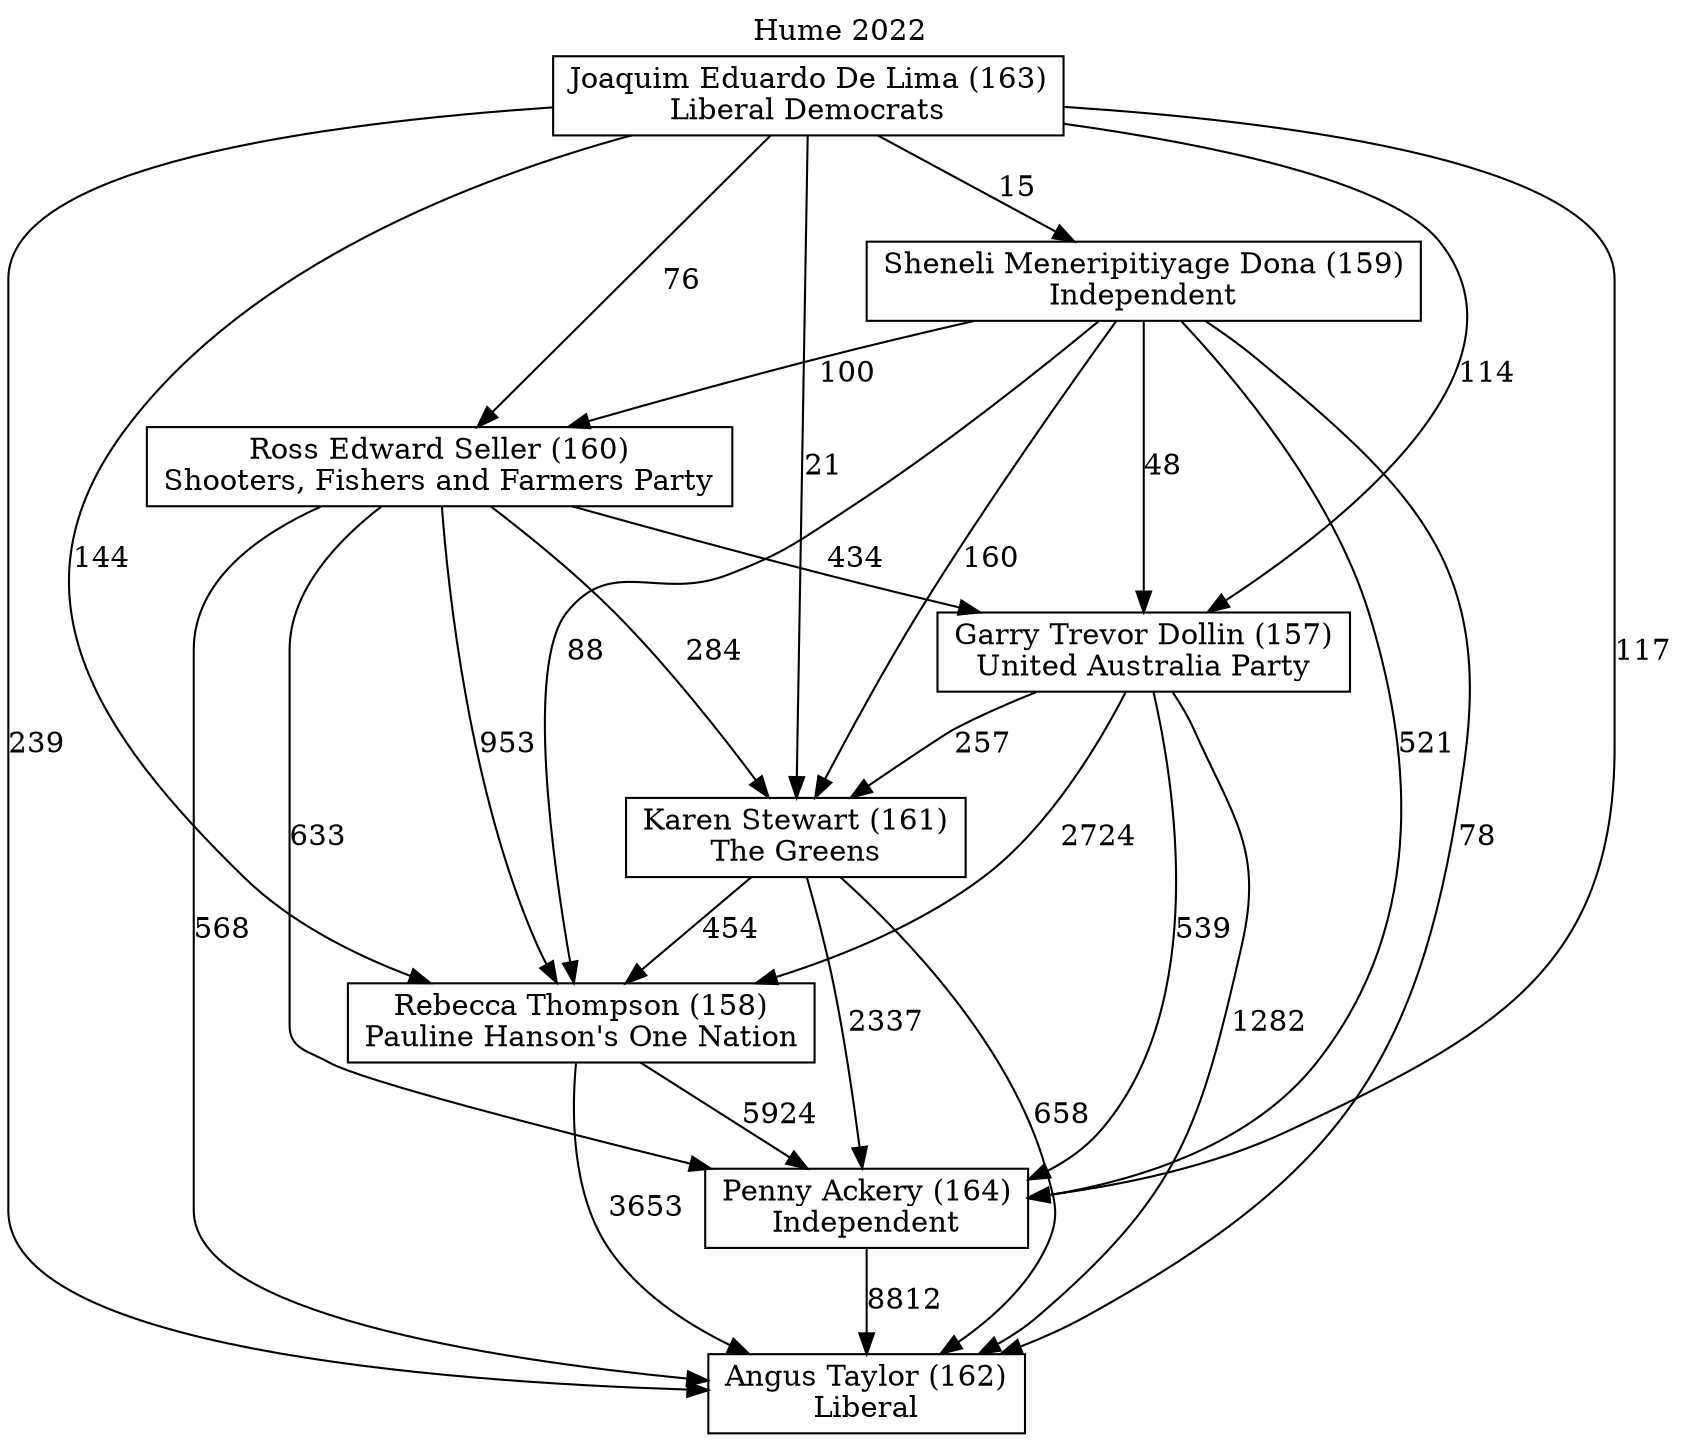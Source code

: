 // House preference flow
digraph "Angus Taylor (162)_Hume_2022" {
	graph [label="Hume 2022" labelloc=t mclimit=10]
	node [shape=box]
	"Joaquim Eduardo De Lima (163)" [label="Joaquim Eduardo De Lima (163)
Liberal Democrats"]
	"Karen Stewart (161)" [label="Karen Stewart (161)
The Greens"]
	"Angus Taylor (162)" [label="Angus Taylor (162)
Liberal"]
	"Sheneli Meneripitiyage Dona (159)" [label="Sheneli Meneripitiyage Dona (159)
Independent"]
	"Rebecca Thompson (158)" [label="Rebecca Thompson (158)
Pauline Hanson's One Nation"]
	"Penny Ackery (164)" [label="Penny Ackery (164)
Independent"]
	"Garry Trevor Dollin (157)" [label="Garry Trevor Dollin (157)
United Australia Party"]
	"Ross Edward Seller (160)" [label="Ross Edward Seller (160)
Shooters, Fishers and Farmers Party"]
	"Sheneli Meneripitiyage Dona (159)" -> "Rebecca Thompson (158)" [label=88]
	"Garry Trevor Dollin (157)" -> "Karen Stewart (161)" [label=257]
	"Ross Edward Seller (160)" -> "Rebecca Thompson (158)" [label=953]
	"Sheneli Meneripitiyage Dona (159)" -> "Angus Taylor (162)" [label=78]
	"Ross Edward Seller (160)" -> "Karen Stewart (161)" [label=284]
	"Joaquim Eduardo De Lima (163)" -> "Penny Ackery (164)" [label=117]
	"Sheneli Meneripitiyage Dona (159)" -> "Karen Stewart (161)" [label=160]
	"Garry Trevor Dollin (157)" -> "Penny Ackery (164)" [label=539]
	"Joaquim Eduardo De Lima (163)" -> "Angus Taylor (162)" [label=239]
	"Joaquim Eduardo De Lima (163)" -> "Garry Trevor Dollin (157)" [label=114]
	"Garry Trevor Dollin (157)" -> "Angus Taylor (162)" [label=1282]
	"Garry Trevor Dollin (157)" -> "Rebecca Thompson (158)" [label=2724]
	"Karen Stewart (161)" -> "Angus Taylor (162)" [label=658]
	"Joaquim Eduardo De Lima (163)" -> "Rebecca Thompson (158)" [label=144]
	"Karen Stewart (161)" -> "Rebecca Thompson (158)" [label=454]
	"Ross Edward Seller (160)" -> "Penny Ackery (164)" [label=633]
	"Joaquim Eduardo De Lima (163)" -> "Ross Edward Seller (160)" [label=76]
	"Karen Stewart (161)" -> "Penny Ackery (164)" [label=2337]
	"Rebecca Thompson (158)" -> "Penny Ackery (164)" [label=5924]
	"Sheneli Meneripitiyage Dona (159)" -> "Penny Ackery (164)" [label=521]
	"Rebecca Thompson (158)" -> "Angus Taylor (162)" [label=3653]
	"Sheneli Meneripitiyage Dona (159)" -> "Ross Edward Seller (160)" [label=100]
	"Joaquim Eduardo De Lima (163)" -> "Karen Stewart (161)" [label=21]
	"Ross Edward Seller (160)" -> "Angus Taylor (162)" [label=568]
	"Penny Ackery (164)" -> "Angus Taylor (162)" [label=8812]
	"Joaquim Eduardo De Lima (163)" -> "Sheneli Meneripitiyage Dona (159)" [label=15]
	"Sheneli Meneripitiyage Dona (159)" -> "Garry Trevor Dollin (157)" [label=48]
	"Ross Edward Seller (160)" -> "Garry Trevor Dollin (157)" [label=434]
}
